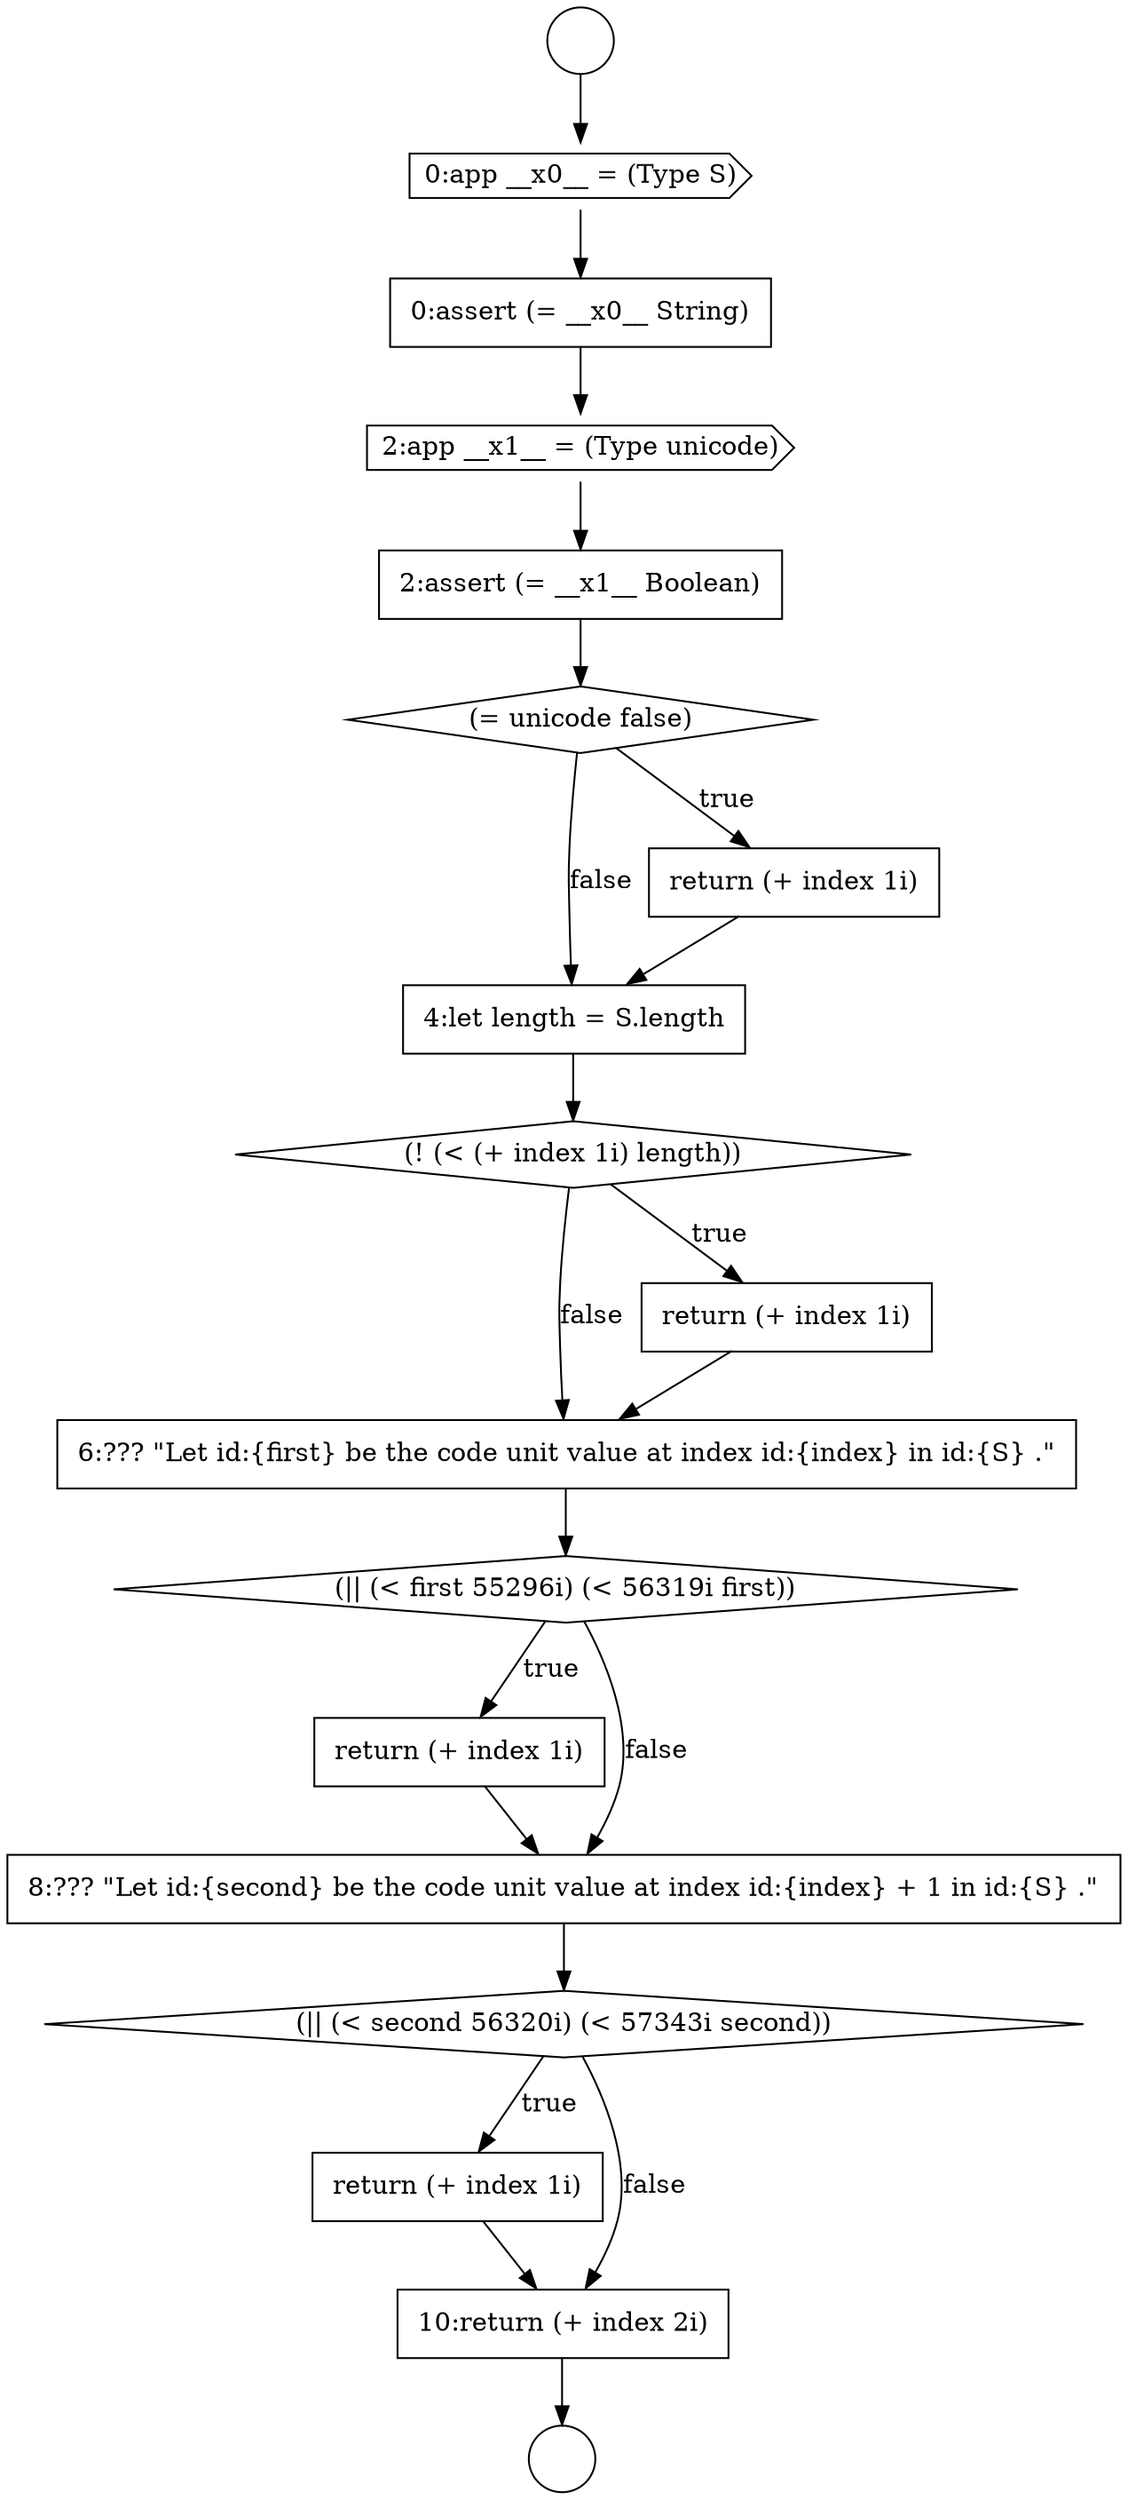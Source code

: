 digraph {
  node13475 [shape=diamond, label=<<font color="black">(|| (&lt; first 55296i) (&lt; 56319i first))</font>> color="black" fillcolor="white" style=filled]
  node13469 [shape=diamond, label=<<font color="black">(= unicode false)</font>> color="black" fillcolor="white" style=filled]
  node13474 [shape=none, margin=0, label=<<font color="black">
    <table border="0" cellborder="1" cellspacing="0" cellpadding="10">
      <tr><td align="left">6:??? &quot;Let id:{first} be the code unit value at index id:{index} in id:{S} .&quot;</td></tr>
    </table>
  </font>> color="black" fillcolor="white" style=filled]
  node13479 [shape=none, margin=0, label=<<font color="black">
    <table border="0" cellborder="1" cellspacing="0" cellpadding="10">
      <tr><td align="left">return (+ index 1i)</td></tr>
    </table>
  </font>> color="black" fillcolor="white" style=filled]
  node13476 [shape=none, margin=0, label=<<font color="black">
    <table border="0" cellborder="1" cellspacing="0" cellpadding="10">
      <tr><td align="left">return (+ index 1i)</td></tr>
    </table>
  </font>> color="black" fillcolor="white" style=filled]
  node13472 [shape=diamond, label=<<font color="black">(! (&lt; (+ index 1i) length))</font>> color="black" fillcolor="white" style=filled]
  node13480 [shape=none, margin=0, label=<<font color="black">
    <table border="0" cellborder="1" cellspacing="0" cellpadding="10">
      <tr><td align="left">10:return (+ index 2i)</td></tr>
    </table>
  </font>> color="black" fillcolor="white" style=filled]
  node13466 [shape=none, margin=0, label=<<font color="black">
    <table border="0" cellborder="1" cellspacing="0" cellpadding="10">
      <tr><td align="left">0:assert (= __x0__ String)</td></tr>
    </table>
  </font>> color="black" fillcolor="white" style=filled]
  node13471 [shape=none, margin=0, label=<<font color="black">
    <table border="0" cellborder="1" cellspacing="0" cellpadding="10">
      <tr><td align="left">4:let length = S.length</td></tr>
    </table>
  </font>> color="black" fillcolor="white" style=filled]
  node13470 [shape=none, margin=0, label=<<font color="black">
    <table border="0" cellborder="1" cellspacing="0" cellpadding="10">
      <tr><td align="left">return (+ index 1i)</td></tr>
    </table>
  </font>> color="black" fillcolor="white" style=filled]
  node13473 [shape=none, margin=0, label=<<font color="black">
    <table border="0" cellborder="1" cellspacing="0" cellpadding="10">
      <tr><td align="left">return (+ index 1i)</td></tr>
    </table>
  </font>> color="black" fillcolor="white" style=filled]
  node13478 [shape=diamond, label=<<font color="black">(|| (&lt; second 56320i) (&lt; 57343i second))</font>> color="black" fillcolor="white" style=filled]
  node13463 [shape=circle label=" " color="black" fillcolor="white" style=filled]
  node13468 [shape=none, margin=0, label=<<font color="black">
    <table border="0" cellborder="1" cellspacing="0" cellpadding="10">
      <tr><td align="left">2:assert (= __x1__ Boolean)</td></tr>
    </table>
  </font>> color="black" fillcolor="white" style=filled]
  node13467 [shape=cds, label=<<font color="black">2:app __x1__ = (Type unicode)</font>> color="black" fillcolor="white" style=filled]
  node13464 [shape=circle label=" " color="black" fillcolor="white" style=filled]
  node13465 [shape=cds, label=<<font color="black">0:app __x0__ = (Type S)</font>> color="black" fillcolor="white" style=filled]
  node13477 [shape=none, margin=0, label=<<font color="black">
    <table border="0" cellborder="1" cellspacing="0" cellpadding="10">
      <tr><td align="left">8:??? &quot;Let id:{second} be the code unit value at index id:{index} + 1 in id:{S} .&quot;</td></tr>
    </table>
  </font>> color="black" fillcolor="white" style=filled]
  node13468 -> node13469 [ color="black"]
  node13476 -> node13477 [ color="black"]
  node13469 -> node13470 [label=<<font color="black">true</font>> color="black"]
  node13469 -> node13471 [label=<<font color="black">false</font>> color="black"]
  node13465 -> node13466 [ color="black"]
  node13472 -> node13473 [label=<<font color="black">true</font>> color="black"]
  node13472 -> node13474 [label=<<font color="black">false</font>> color="black"]
  node13477 -> node13478 [ color="black"]
  node13463 -> node13465 [ color="black"]
  node13467 -> node13468 [ color="black"]
  node13480 -> node13464 [ color="black"]
  node13473 -> node13474 [ color="black"]
  node13478 -> node13479 [label=<<font color="black">true</font>> color="black"]
  node13478 -> node13480 [label=<<font color="black">false</font>> color="black"]
  node13475 -> node13476 [label=<<font color="black">true</font>> color="black"]
  node13475 -> node13477 [label=<<font color="black">false</font>> color="black"]
  node13474 -> node13475 [ color="black"]
  node13466 -> node13467 [ color="black"]
  node13471 -> node13472 [ color="black"]
  node13479 -> node13480 [ color="black"]
  node13470 -> node13471 [ color="black"]
}
